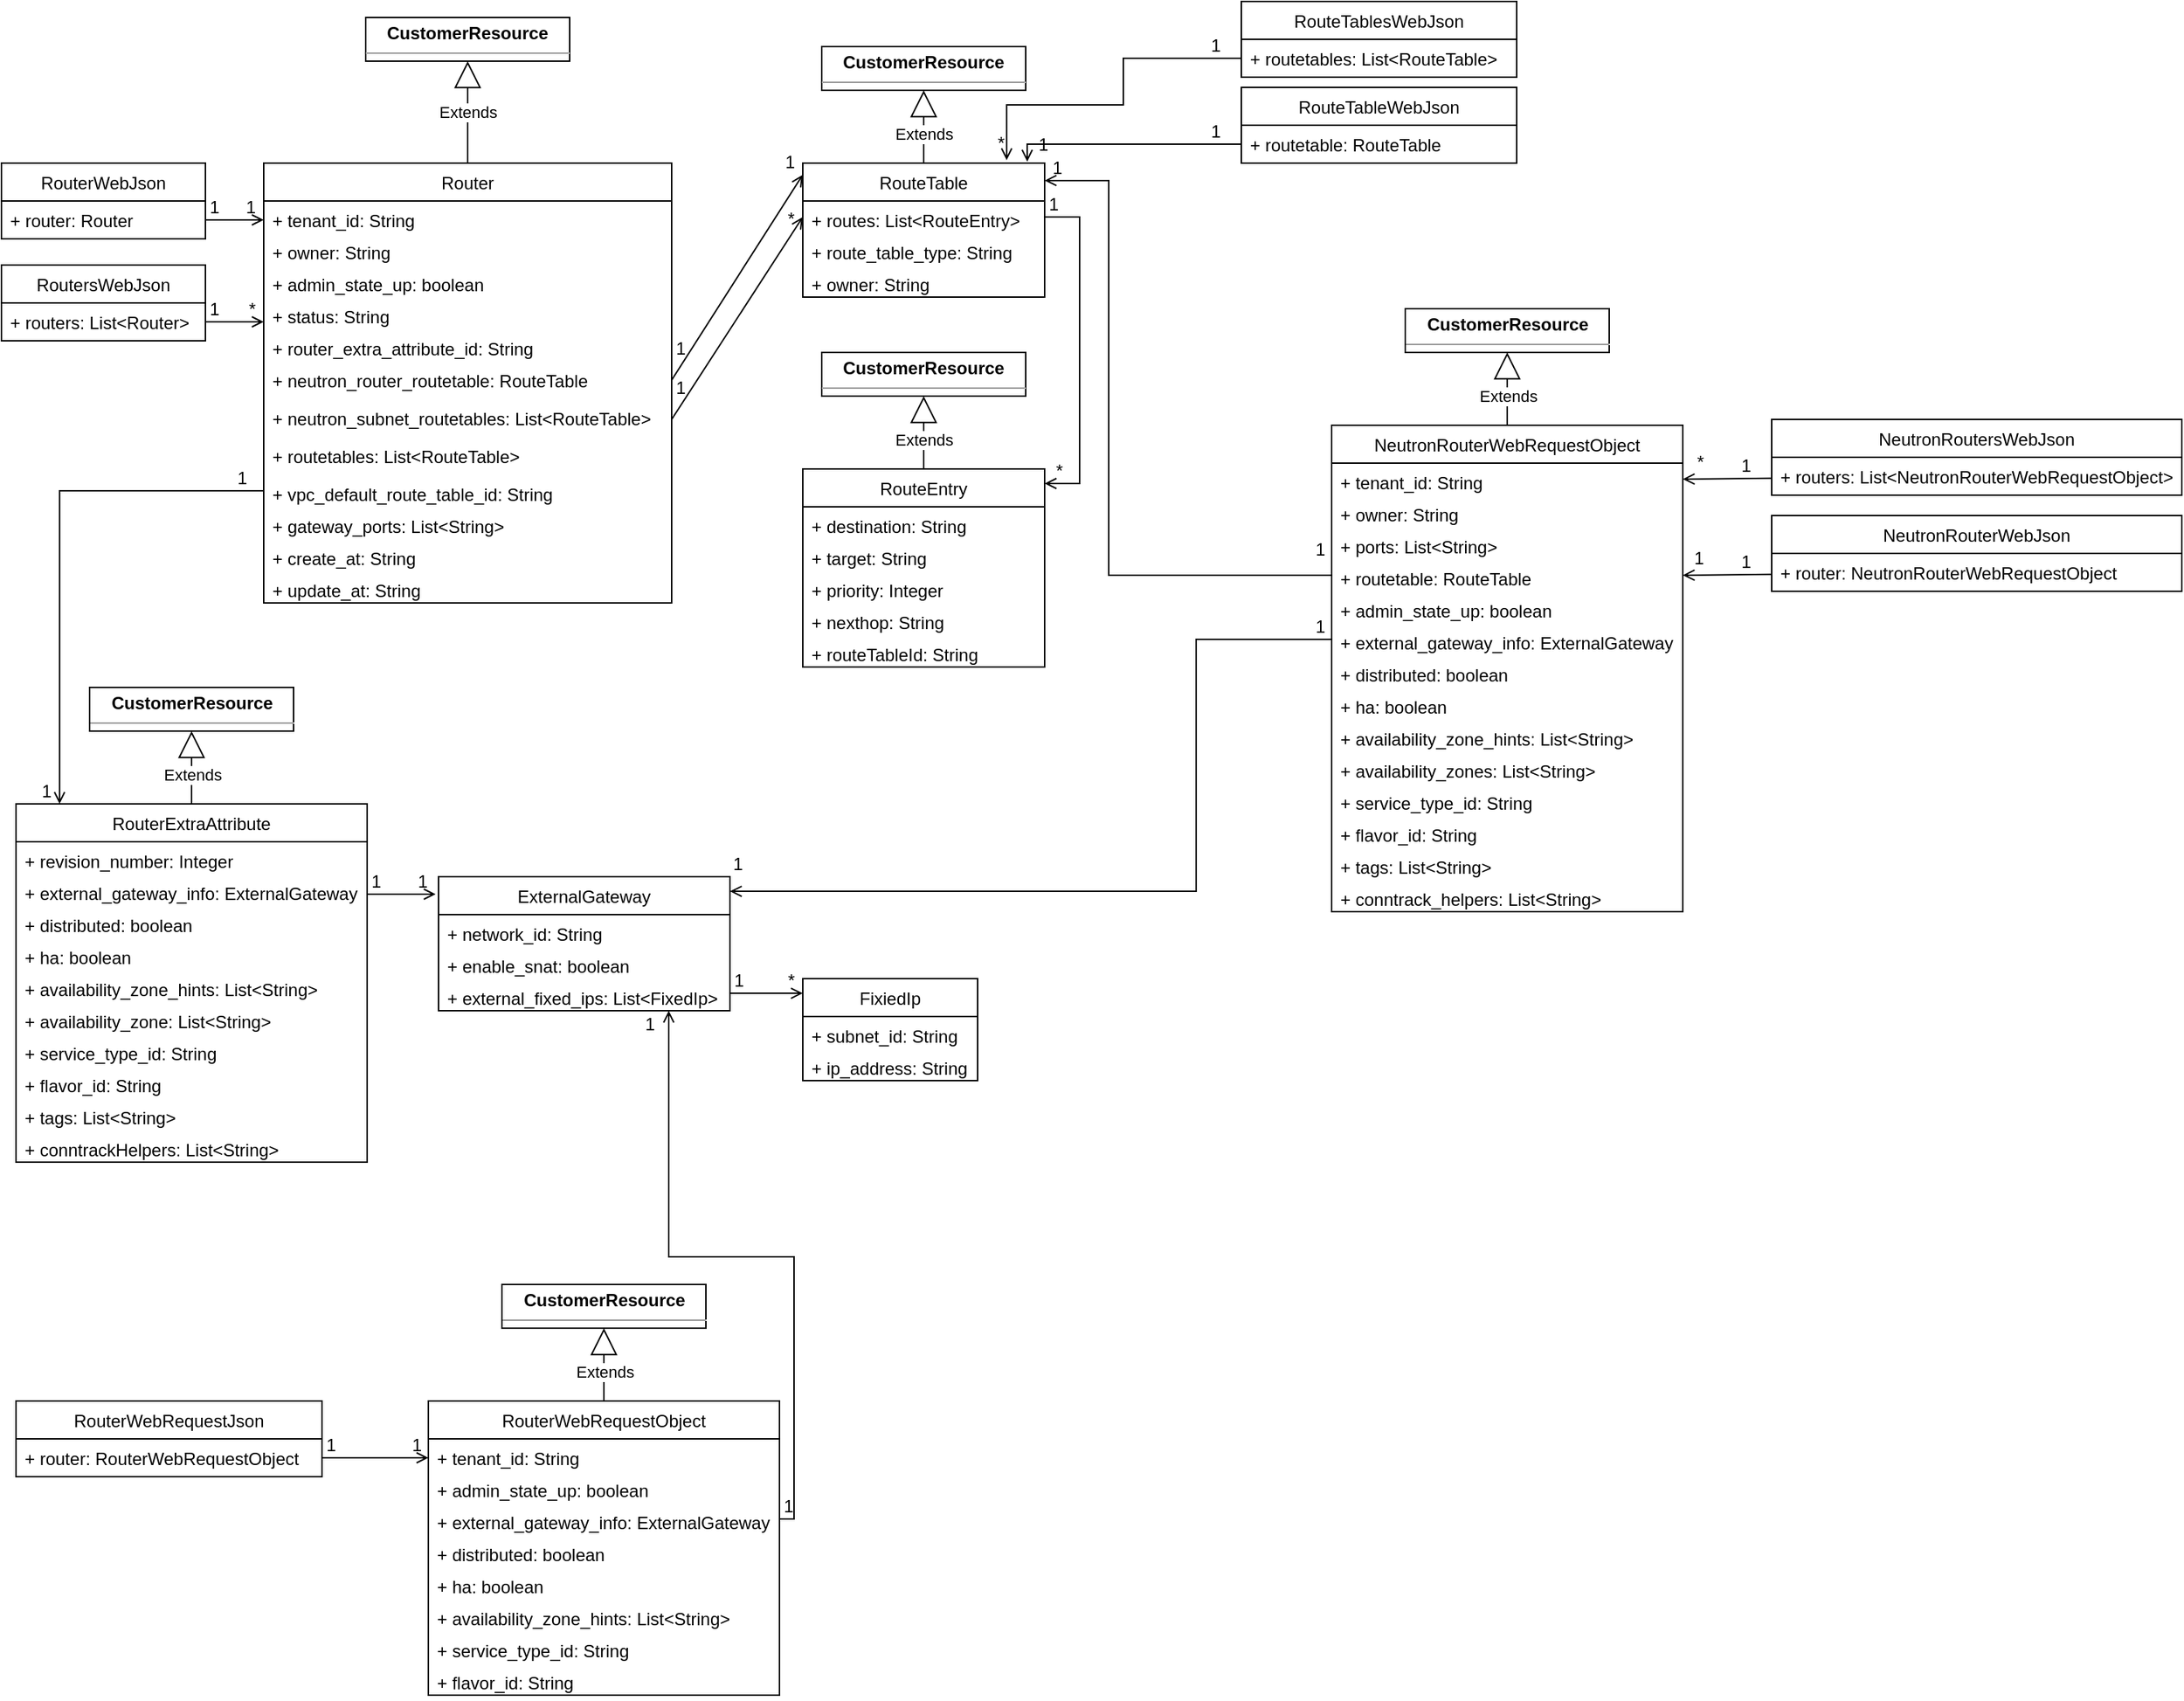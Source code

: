 <mxfile version="13.10.6" type="github">
  <diagram id="DPUrBqZssIUUh1KCcO0Q" name="Page-1">
    <mxGraphModel dx="739" dy="617" grid="1" gridSize="10" guides="1" tooltips="1" connect="1" arrows="1" fold="1" page="1" pageScale="1" pageWidth="850" pageHeight="1100" math="0" shadow="0">
      <root>
        <mxCell id="0" />
        <mxCell id="1" parent="0" />
        <mxCell id="jv4LJTuieP90ry7Ivdzs-1" value="Router" style="swimlane;fontStyle=0;childLayout=stackLayout;horizontal=1;startSize=26;fillColor=none;horizontalStack=0;resizeParent=1;resizeParentMax=0;resizeLast=0;collapsible=1;marginBottom=0;" parent="1" vertex="1">
          <mxGeometry x="220" y="120" width="280" height="302" as="geometry">
            <mxRectangle x="290" y="120" width="80" height="26" as="alternateBounds" />
          </mxGeometry>
        </mxCell>
        <mxCell id="jv4LJTuieP90ry7Ivdzs-8" value="+ tenant_id: String&#xa;" style="text;strokeColor=none;fillColor=none;align=left;verticalAlign=top;spacingLeft=4;spacingRight=4;overflow=hidden;rotatable=0;points=[[0,0.5],[1,0.5]];portConstraint=eastwest;" parent="jv4LJTuieP90ry7Ivdzs-1" vertex="1">
          <mxGeometry y="26" width="280" height="22" as="geometry" />
        </mxCell>
        <mxCell id="jv4LJTuieP90ry7Ivdzs-5" value="+ owner: String&#xa;" style="text;strokeColor=none;fillColor=none;align=left;verticalAlign=top;spacingLeft=4;spacingRight=4;overflow=hidden;rotatable=0;points=[[0,0.5],[1,0.5]];portConstraint=eastwest;" parent="jv4LJTuieP90ry7Ivdzs-1" vertex="1">
          <mxGeometry y="48" width="280" height="22" as="geometry" />
        </mxCell>
        <mxCell id="jv4LJTuieP90ry7Ivdzs-10" value="+ admin_state_up: boolean&#xa;" style="text;strokeColor=none;fillColor=none;align=left;verticalAlign=top;spacingLeft=4;spacingRight=4;overflow=hidden;rotatable=0;points=[[0,0.5],[1,0.5]];portConstraint=eastwest;" parent="jv4LJTuieP90ry7Ivdzs-1" vertex="1">
          <mxGeometry y="70" width="280" height="22" as="geometry" />
        </mxCell>
        <mxCell id="jv4LJTuieP90ry7Ivdzs-9" value="+ status: String&#xa;" style="text;strokeColor=none;fillColor=none;align=left;verticalAlign=top;spacingLeft=4;spacingRight=4;overflow=hidden;rotatable=0;points=[[0,0.5],[1,0.5]];portConstraint=eastwest;" parent="jv4LJTuieP90ry7Ivdzs-1" vertex="1">
          <mxGeometry y="92" width="280" height="22" as="geometry" />
        </mxCell>
        <mxCell id="jv4LJTuieP90ry7Ivdzs-6" value="+ router_extra_attribute_id: String&#xa;" style="text;strokeColor=none;fillColor=none;align=left;verticalAlign=top;spacingLeft=4;spacingRight=4;overflow=hidden;rotatable=0;points=[[0,0.5],[1,0.5]];portConstraint=eastwest;" parent="jv4LJTuieP90ry7Ivdzs-1" vertex="1">
          <mxGeometry y="114" width="280" height="22" as="geometry" />
        </mxCell>
        <mxCell id="jv4LJTuieP90ry7Ivdzs-2" value="+ neutron_router_routetable: RouteTable" style="text;strokeColor=none;fillColor=none;align=left;verticalAlign=top;spacingLeft=4;spacingRight=4;overflow=hidden;rotatable=0;points=[[0,0.5],[1,0.5]];portConstraint=eastwest;" parent="jv4LJTuieP90ry7Ivdzs-1" vertex="1">
          <mxGeometry y="136" width="280" height="26" as="geometry" />
        </mxCell>
        <mxCell id="jv4LJTuieP90ry7Ivdzs-3" value="+ neutron_subnet_routetables: List&lt;RouteTable&gt;" style="text;strokeColor=none;fillColor=none;align=left;verticalAlign=top;spacingLeft=4;spacingRight=4;overflow=hidden;rotatable=0;points=[[0,0.5],[1,0.5]];portConstraint=eastwest;" parent="jv4LJTuieP90ry7Ivdzs-1" vertex="1">
          <mxGeometry y="162" width="280" height="26" as="geometry" />
        </mxCell>
        <mxCell id="Ilx6_ivtB0a4suYtrnis-4" value="+ routetables: List&lt;RouteTable&gt;" style="text;strokeColor=none;fillColor=none;align=left;verticalAlign=top;spacingLeft=4;spacingRight=4;overflow=hidden;rotatable=0;points=[[0,0.5],[1,0.5]];portConstraint=eastwest;" vertex="1" parent="jv4LJTuieP90ry7Ivdzs-1">
          <mxGeometry y="188" width="280" height="26" as="geometry" />
        </mxCell>
        <mxCell id="jv4LJTuieP90ry7Ivdzs-4" value="+ vpc_default_route_table_id: String&#xa;" style="text;strokeColor=none;fillColor=none;align=left;verticalAlign=top;spacingLeft=4;spacingRight=4;overflow=hidden;rotatable=0;points=[[0,0.5],[1,0.5]];portConstraint=eastwest;" parent="jv4LJTuieP90ry7Ivdzs-1" vertex="1">
          <mxGeometry y="214" width="280" height="22" as="geometry" />
        </mxCell>
        <mxCell id="jv4LJTuieP90ry7Ivdzs-7" value="+ gateway_ports: List&lt;String&gt;&#xa;" style="text;strokeColor=none;fillColor=none;align=left;verticalAlign=top;spacingLeft=4;spacingRight=4;overflow=hidden;rotatable=0;points=[[0,0.5],[1,0.5]];portConstraint=eastwest;" parent="jv4LJTuieP90ry7Ivdzs-1" vertex="1">
          <mxGeometry y="236" width="280" height="22" as="geometry" />
        </mxCell>
        <mxCell id="jv4LJTuieP90ry7Ivdzs-32" value="+ create_at: String&#xa;" style="text;strokeColor=none;fillColor=none;align=left;verticalAlign=top;spacingLeft=4;spacingRight=4;overflow=hidden;rotatable=0;points=[[0,0.5],[1,0.5]];portConstraint=eastwest;" parent="jv4LJTuieP90ry7Ivdzs-1" vertex="1">
          <mxGeometry y="258" width="280" height="22" as="geometry" />
        </mxCell>
        <mxCell id="jv4LJTuieP90ry7Ivdzs-33" value="+ update_at: String&#xa;" style="text;strokeColor=none;fillColor=none;align=left;verticalAlign=top;spacingLeft=4;spacingRight=4;overflow=hidden;rotatable=0;points=[[0,0.5],[1,0.5]];portConstraint=eastwest;" parent="jv4LJTuieP90ry7Ivdzs-1" vertex="1">
          <mxGeometry y="280" width="280" height="22" as="geometry" />
        </mxCell>
        <mxCell id="jv4LJTuieP90ry7Ivdzs-34" value="Extends" style="endArrow=block;endSize=16;endFill=0;html=1;exitX=0.5;exitY=0;exitDx=0;exitDy=0;entryX=0.5;entryY=1;entryDx=0;entryDy=0;" parent="1" source="jv4LJTuieP90ry7Ivdzs-1" target="jv4LJTuieP90ry7Ivdzs-40" edge="1">
          <mxGeometry width="160" relative="1" as="geometry">
            <mxPoint x="230" y="30" as="sourcePoint" />
            <mxPoint x="335" y="40" as="targetPoint" />
          </mxGeometry>
        </mxCell>
        <mxCell id="jv4LJTuieP90ry7Ivdzs-35" value="RouterWebJson" style="swimlane;fontStyle=0;childLayout=stackLayout;horizontal=1;startSize=26;fillColor=none;horizontalStack=0;resizeParent=1;resizeParentMax=0;resizeLast=0;collapsible=1;marginBottom=0;" parent="1" vertex="1">
          <mxGeometry x="40" y="120" width="140" height="52" as="geometry" />
        </mxCell>
        <mxCell id="jv4LJTuieP90ry7Ivdzs-36" value="+ router: Router" style="text;strokeColor=none;fillColor=none;align=left;verticalAlign=top;spacingLeft=4;spacingRight=4;overflow=hidden;rotatable=0;points=[[0,0.5],[1,0.5]];portConstraint=eastwest;" parent="jv4LJTuieP90ry7Ivdzs-35" vertex="1">
          <mxGeometry y="26" width="140" height="26" as="geometry" />
        </mxCell>
        <mxCell id="jv4LJTuieP90ry7Ivdzs-37" value="" style="endArrow=open;shadow=0;strokeWidth=1;rounded=0;endFill=1;edgeStyle=elbowEdgeStyle;elbow=vertical;" parent="1" source="jv4LJTuieP90ry7Ivdzs-36" target="jv4LJTuieP90ry7Ivdzs-1" edge="1">
          <mxGeometry x="0.5" y="41" relative="1" as="geometry">
            <mxPoint x="90" y="200" as="sourcePoint" />
            <mxPoint x="190" y="200" as="targetPoint" />
            <mxPoint x="-40" y="32" as="offset" />
            <Array as="points">
              <mxPoint x="190" y="159" />
              <mxPoint x="180" y="180" />
              <mxPoint x="200" y="159" />
              <mxPoint x="190" y="139" />
              <mxPoint x="210" y="85" />
            </Array>
          </mxGeometry>
        </mxCell>
        <mxCell id="jv4LJTuieP90ry7Ivdzs-38" value="1" style="resizable=0;align=left;verticalAlign=bottom;labelBackgroundColor=none;fontSize=12;" parent="jv4LJTuieP90ry7Ivdzs-37" connectable="0" vertex="1">
          <mxGeometry x="-1" relative="1" as="geometry">
            <mxPoint x="1" as="offset" />
          </mxGeometry>
        </mxCell>
        <mxCell id="jv4LJTuieP90ry7Ivdzs-39" value="1" style="resizable=0;align=right;verticalAlign=bottom;labelBackgroundColor=none;fontSize=12;" parent="jv4LJTuieP90ry7Ivdzs-37" connectable="0" vertex="1">
          <mxGeometry x="1" relative="1" as="geometry">
            <mxPoint x="-4" as="offset" />
          </mxGeometry>
        </mxCell>
        <mxCell id="jv4LJTuieP90ry7Ivdzs-40" value="&lt;p style=&quot;margin: 0px ; margin-top: 4px ; text-align: center&quot;&gt;&lt;b&gt;CustomerResource&lt;/b&gt;&lt;/p&gt;&lt;hr size=&quot;1&quot;&gt;&lt;div style=&quot;height: 2px&quot;&gt;&lt;/div&gt;" style="verticalAlign=top;align=left;overflow=fill;fontSize=12;fontFamily=Helvetica;html=1;" parent="1" vertex="1">
          <mxGeometry x="290" y="20" width="140" height="30" as="geometry" />
        </mxCell>
        <mxCell id="jv4LJTuieP90ry7Ivdzs-41" value="RoutersWebJson" style="swimlane;fontStyle=0;childLayout=stackLayout;horizontal=1;startSize=26;fillColor=none;horizontalStack=0;resizeParent=1;resizeParentMax=0;resizeLast=0;collapsible=1;marginBottom=0;" parent="1" vertex="1">
          <mxGeometry x="40" y="190" width="140" height="52" as="geometry" />
        </mxCell>
        <mxCell id="jv4LJTuieP90ry7Ivdzs-42" value="+ routers: List&lt;Router&gt;" style="text;strokeColor=none;fillColor=none;align=left;verticalAlign=top;spacingLeft=4;spacingRight=4;overflow=hidden;rotatable=0;points=[[0,0.5],[1,0.5]];portConstraint=eastwest;" parent="jv4LJTuieP90ry7Ivdzs-41" vertex="1">
          <mxGeometry y="26" width="140" height="26" as="geometry" />
        </mxCell>
        <mxCell id="jv4LJTuieP90ry7Ivdzs-43" value="" style="endArrow=open;shadow=0;strokeWidth=1;rounded=0;endFill=1;edgeStyle=elbowEdgeStyle;elbow=vertical;" parent="1" source="jv4LJTuieP90ry7Ivdzs-42" edge="1" target="jv4LJTuieP90ry7Ivdzs-9">
          <mxGeometry x="0.5" y="41" relative="1" as="geometry">
            <mxPoint x="190" y="139" as="sourcePoint" />
            <mxPoint x="220" y="229" as="targetPoint" />
            <mxPoint x="-40" y="32" as="offset" />
            <Array as="points">
              <mxPoint x="210" y="229" />
              <mxPoint x="190" y="160" />
              <mxPoint x="210" y="139" />
              <mxPoint x="200" y="119" />
              <mxPoint x="220" y="65" />
            </Array>
          </mxGeometry>
        </mxCell>
        <mxCell id="jv4LJTuieP90ry7Ivdzs-44" value="1" style="resizable=0;align=left;verticalAlign=bottom;labelBackgroundColor=none;fontSize=12;" parent="jv4LJTuieP90ry7Ivdzs-43" connectable="0" vertex="1">
          <mxGeometry x="-1" relative="1" as="geometry">
            <mxPoint x="1" as="offset" />
          </mxGeometry>
        </mxCell>
        <mxCell id="jv4LJTuieP90ry7Ivdzs-45" value="*" style="resizable=0;align=right;verticalAlign=bottom;labelBackgroundColor=none;fontSize=12;" parent="jv4LJTuieP90ry7Ivdzs-43" connectable="0" vertex="1">
          <mxGeometry x="1" relative="1" as="geometry">
            <mxPoint x="-4" as="offset" />
          </mxGeometry>
        </mxCell>
        <mxCell id="jv4LJTuieP90ry7Ivdzs-48" value="RouteTable" style="swimlane;fontStyle=0;childLayout=stackLayout;horizontal=1;startSize=26;fillColor=none;horizontalStack=0;resizeParent=1;resizeParentMax=0;resizeLast=0;collapsible=1;marginBottom=0;" parent="1" vertex="1">
          <mxGeometry x="590" y="120" width="166" height="92" as="geometry">
            <mxRectangle x="290" y="120" width="80" height="26" as="alternateBounds" />
          </mxGeometry>
        </mxCell>
        <mxCell id="jv4LJTuieP90ry7Ivdzs-64" value="+ routes: List&lt;RouteEntry&gt;&#xa;" style="text;strokeColor=none;fillColor=none;align=left;verticalAlign=top;spacingLeft=4;spacingRight=4;overflow=hidden;rotatable=0;points=[[0,0.5],[1,0.5]];portConstraint=eastwest;" parent="jv4LJTuieP90ry7Ivdzs-48" vertex="1">
          <mxGeometry y="26" width="166" height="22" as="geometry" />
        </mxCell>
        <mxCell id="jv4LJTuieP90ry7Ivdzs-49" value="+ route_table_type: String&#xa;" style="text;strokeColor=none;fillColor=none;align=left;verticalAlign=top;spacingLeft=4;spacingRight=4;overflow=hidden;rotatable=0;points=[[0,0.5],[1,0.5]];portConstraint=eastwest;" parent="jv4LJTuieP90ry7Ivdzs-48" vertex="1">
          <mxGeometry y="48" width="166" height="22" as="geometry" />
        </mxCell>
        <mxCell id="jv4LJTuieP90ry7Ivdzs-50" value="+ owner: String&#xa;" style="text;strokeColor=none;fillColor=none;align=left;verticalAlign=top;spacingLeft=4;spacingRight=4;overflow=hidden;rotatable=0;points=[[0,0.5],[1,0.5]];portConstraint=eastwest;" parent="jv4LJTuieP90ry7Ivdzs-48" vertex="1">
          <mxGeometry y="70" width="166" height="22" as="geometry" />
        </mxCell>
        <mxCell id="jv4LJTuieP90ry7Ivdzs-60" value="Extends" style="endArrow=block;endSize=16;endFill=0;html=1;exitX=0.5;exitY=0;exitDx=0;exitDy=0;entryX=0.5;entryY=1;entryDx=0;entryDy=0;" parent="1" source="jv4LJTuieP90ry7Ivdzs-48" target="jv4LJTuieP90ry7Ivdzs-62" edge="1">
          <mxGeometry x="-0.2" width="160" relative="1" as="geometry">
            <mxPoint x="543" y="50" as="sourcePoint" />
            <mxPoint x="648" y="60" as="targetPoint" />
            <mxPoint as="offset" />
          </mxGeometry>
        </mxCell>
        <mxCell id="jv4LJTuieP90ry7Ivdzs-62" value="&lt;p style=&quot;margin: 0px ; margin-top: 4px ; text-align: center&quot;&gt;&lt;b&gt;CustomerResource&lt;/b&gt;&lt;/p&gt;&lt;hr size=&quot;1&quot;&gt;&lt;div style=&quot;height: 2px&quot;&gt;&lt;/div&gt;" style="verticalAlign=top;align=left;overflow=fill;fontSize=12;fontFamily=Helvetica;html=1;" parent="1" vertex="1">
          <mxGeometry x="603" y="40" width="140" height="30" as="geometry" />
        </mxCell>
        <mxCell id="jv4LJTuieP90ry7Ivdzs-65" value="RouteEntry" style="swimlane;fontStyle=0;childLayout=stackLayout;horizontal=1;startSize=26;fillColor=none;horizontalStack=0;resizeParent=1;resizeParentMax=0;resizeLast=0;collapsible=1;marginBottom=0;" parent="1" vertex="1">
          <mxGeometry x="590" y="330" width="166" height="136" as="geometry">
            <mxRectangle x="290" y="120" width="80" height="26" as="alternateBounds" />
          </mxGeometry>
        </mxCell>
        <mxCell id="jv4LJTuieP90ry7Ivdzs-66" value="+ destination: String&#xa;" style="text;strokeColor=none;fillColor=none;align=left;verticalAlign=top;spacingLeft=4;spacingRight=4;overflow=hidden;rotatable=0;points=[[0,0.5],[1,0.5]];portConstraint=eastwest;" parent="jv4LJTuieP90ry7Ivdzs-65" vertex="1">
          <mxGeometry y="26" width="166" height="22" as="geometry" />
        </mxCell>
        <mxCell id="jv4LJTuieP90ry7Ivdzs-67" value="+ target: String&#xa;" style="text;strokeColor=none;fillColor=none;align=left;verticalAlign=top;spacingLeft=4;spacingRight=4;overflow=hidden;rotatable=0;points=[[0,0.5],[1,0.5]];portConstraint=eastwest;" parent="jv4LJTuieP90ry7Ivdzs-65" vertex="1">
          <mxGeometry y="48" width="166" height="22" as="geometry" />
        </mxCell>
        <mxCell id="jv4LJTuieP90ry7Ivdzs-68" value="+ priority: Integer&#xa;" style="text;strokeColor=none;fillColor=none;align=left;verticalAlign=top;spacingLeft=4;spacingRight=4;overflow=hidden;rotatable=0;points=[[0,0.5],[1,0.5]];portConstraint=eastwest;" parent="jv4LJTuieP90ry7Ivdzs-65" vertex="1">
          <mxGeometry y="70" width="166" height="22" as="geometry" />
        </mxCell>
        <mxCell id="jv4LJTuieP90ry7Ivdzs-72" value="+ nexthop: String&#xa;" style="text;strokeColor=none;fillColor=none;align=left;verticalAlign=top;spacingLeft=4;spacingRight=4;overflow=hidden;rotatable=0;points=[[0,0.5],[1,0.5]];portConstraint=eastwest;" parent="jv4LJTuieP90ry7Ivdzs-65" vertex="1">
          <mxGeometry y="92" width="166" height="22" as="geometry" />
        </mxCell>
        <mxCell id="jv4LJTuieP90ry7Ivdzs-71" value="+ routeTableId: String&#xa;" style="text;strokeColor=none;fillColor=none;align=left;verticalAlign=top;spacingLeft=4;spacingRight=4;overflow=hidden;rotatable=0;points=[[0,0.5],[1,0.5]];portConstraint=eastwest;" parent="jv4LJTuieP90ry7Ivdzs-65" vertex="1">
          <mxGeometry y="114" width="166" height="22" as="geometry" />
        </mxCell>
        <mxCell id="jv4LJTuieP90ry7Ivdzs-69" value="Extends" style="endArrow=block;endSize=16;endFill=0;html=1;exitX=0.5;exitY=0;exitDx=0;exitDy=0;entryX=0.5;entryY=1;entryDx=0;entryDy=0;" parent="1" source="jv4LJTuieP90ry7Ivdzs-65" target="jv4LJTuieP90ry7Ivdzs-70" edge="1">
          <mxGeometry x="-0.2" width="160" relative="1" as="geometry">
            <mxPoint x="543" y="260" as="sourcePoint" />
            <mxPoint x="648" y="270" as="targetPoint" />
            <mxPoint as="offset" />
          </mxGeometry>
        </mxCell>
        <mxCell id="jv4LJTuieP90ry7Ivdzs-70" value="&lt;p style=&quot;margin: 0px ; margin-top: 4px ; text-align: center&quot;&gt;&lt;b&gt;CustomerResource&lt;/b&gt;&lt;/p&gt;&lt;hr size=&quot;1&quot;&gt;&lt;div style=&quot;height: 2px&quot;&gt;&lt;/div&gt;" style="verticalAlign=top;align=left;overflow=fill;fontSize=12;fontFamily=Helvetica;html=1;" parent="1" vertex="1">
          <mxGeometry x="603" y="250" width="140" height="30" as="geometry" />
        </mxCell>
        <mxCell id="jv4LJTuieP90ry7Ivdzs-73" value="RouterExtraAttribute" style="swimlane;fontStyle=0;childLayout=stackLayout;horizontal=1;startSize=26;fillColor=none;horizontalStack=0;resizeParent=1;resizeParentMax=0;resizeLast=0;collapsible=1;marginBottom=0;" parent="1" vertex="1">
          <mxGeometry x="50" y="560" width="241" height="246" as="geometry">
            <mxRectangle x="290" y="120" width="80" height="26" as="alternateBounds" />
          </mxGeometry>
        </mxCell>
        <mxCell id="jv4LJTuieP90ry7Ivdzs-74" value="+ revision_number: Integer&#xa;" style="text;strokeColor=none;fillColor=none;align=left;verticalAlign=top;spacingLeft=4;spacingRight=4;overflow=hidden;rotatable=0;points=[[0,0.5],[1,0.5]];portConstraint=eastwest;" parent="jv4LJTuieP90ry7Ivdzs-73" vertex="1">
          <mxGeometry y="26" width="241" height="22" as="geometry" />
        </mxCell>
        <mxCell id="jv4LJTuieP90ry7Ivdzs-75" value="+ external_gateway_info: ExternalGateway&#xa;" style="text;strokeColor=none;fillColor=none;align=left;verticalAlign=top;spacingLeft=4;spacingRight=4;overflow=hidden;rotatable=0;points=[[0,0.5],[1,0.5]];portConstraint=eastwest;" parent="jv4LJTuieP90ry7Ivdzs-73" vertex="1">
          <mxGeometry y="48" width="241" height="22" as="geometry" />
        </mxCell>
        <mxCell id="jv4LJTuieP90ry7Ivdzs-76" value="+ distributed: boolean&#xa;" style="text;strokeColor=none;fillColor=none;align=left;verticalAlign=top;spacingLeft=4;spacingRight=4;overflow=hidden;rotatable=0;points=[[0,0.5],[1,0.5]];portConstraint=eastwest;" parent="jv4LJTuieP90ry7Ivdzs-73" vertex="1">
          <mxGeometry y="70" width="241" height="22" as="geometry" />
        </mxCell>
        <mxCell id="jv4LJTuieP90ry7Ivdzs-77" value="+ ha: boolean&#xa;" style="text;strokeColor=none;fillColor=none;align=left;verticalAlign=top;spacingLeft=4;spacingRight=4;overflow=hidden;rotatable=0;points=[[0,0.5],[1,0.5]];portConstraint=eastwest;" parent="jv4LJTuieP90ry7Ivdzs-73" vertex="1">
          <mxGeometry y="92" width="241" height="22" as="geometry" />
        </mxCell>
        <mxCell id="jv4LJTuieP90ry7Ivdzs-78" value="+ availability_zone_hints: List&lt;String&gt;&#xa;" style="text;strokeColor=none;fillColor=none;align=left;verticalAlign=top;spacingLeft=4;spacingRight=4;overflow=hidden;rotatable=0;points=[[0,0.5],[1,0.5]];portConstraint=eastwest;" parent="jv4LJTuieP90ry7Ivdzs-73" vertex="1">
          <mxGeometry y="114" width="241" height="22" as="geometry" />
        </mxCell>
        <mxCell id="jv4LJTuieP90ry7Ivdzs-81" value="+ availability_zone: List&lt;String&gt;&#xa;" style="text;strokeColor=none;fillColor=none;align=left;verticalAlign=top;spacingLeft=4;spacingRight=4;overflow=hidden;rotatable=0;points=[[0,0.5],[1,0.5]];portConstraint=eastwest;" parent="jv4LJTuieP90ry7Ivdzs-73" vertex="1">
          <mxGeometry y="136" width="241" height="22" as="geometry" />
        </mxCell>
        <mxCell id="jv4LJTuieP90ry7Ivdzs-82" value="+ service_type_id: String&#xa;" style="text;strokeColor=none;fillColor=none;align=left;verticalAlign=top;spacingLeft=4;spacingRight=4;overflow=hidden;rotatable=0;points=[[0,0.5],[1,0.5]];portConstraint=eastwest;" parent="jv4LJTuieP90ry7Ivdzs-73" vertex="1">
          <mxGeometry y="158" width="241" height="22" as="geometry" />
        </mxCell>
        <mxCell id="jv4LJTuieP90ry7Ivdzs-83" value="+ flavor_id: String&#xa;" style="text;strokeColor=none;fillColor=none;align=left;verticalAlign=top;spacingLeft=4;spacingRight=4;overflow=hidden;rotatable=0;points=[[0,0.5],[1,0.5]];portConstraint=eastwest;" parent="jv4LJTuieP90ry7Ivdzs-73" vertex="1">
          <mxGeometry y="180" width="241" height="22" as="geometry" />
        </mxCell>
        <mxCell id="jv4LJTuieP90ry7Ivdzs-84" value="+ tags: List&lt;String&gt;&#xa;" style="text;strokeColor=none;fillColor=none;align=left;verticalAlign=top;spacingLeft=4;spacingRight=4;overflow=hidden;rotatable=0;points=[[0,0.5],[1,0.5]];portConstraint=eastwest;" parent="jv4LJTuieP90ry7Ivdzs-73" vertex="1">
          <mxGeometry y="202" width="241" height="22" as="geometry" />
        </mxCell>
        <mxCell id="jv4LJTuieP90ry7Ivdzs-85" value="+ conntrackHelpers: List&lt;String&gt;&#xa;" style="text;strokeColor=none;fillColor=none;align=left;verticalAlign=top;spacingLeft=4;spacingRight=4;overflow=hidden;rotatable=0;points=[[0,0.5],[1,0.5]];portConstraint=eastwest;" parent="jv4LJTuieP90ry7Ivdzs-73" vertex="1">
          <mxGeometry y="224" width="241" height="22" as="geometry" />
        </mxCell>
        <mxCell id="jv4LJTuieP90ry7Ivdzs-79" value="Extends" style="endArrow=block;endSize=16;endFill=0;html=1;exitX=0.5;exitY=0;exitDx=0;exitDy=0;entryX=0.5;entryY=1;entryDx=0;entryDy=0;" parent="1" source="jv4LJTuieP90ry7Ivdzs-73" target="jv4LJTuieP90ry7Ivdzs-80" edge="1">
          <mxGeometry x="-0.2" width="160" relative="1" as="geometry">
            <mxPoint x="40.5" y="490" as="sourcePoint" />
            <mxPoint x="145.5" y="500" as="targetPoint" />
            <mxPoint as="offset" />
          </mxGeometry>
        </mxCell>
        <mxCell id="jv4LJTuieP90ry7Ivdzs-80" value="&lt;p style=&quot;margin: 0px ; margin-top: 4px ; text-align: center&quot;&gt;&lt;b&gt;CustomerResource&lt;/b&gt;&lt;/p&gt;&lt;hr size=&quot;1&quot;&gt;&lt;div style=&quot;height: 2px&quot;&gt;&lt;/div&gt;" style="verticalAlign=top;align=left;overflow=fill;fontSize=12;fontFamily=Helvetica;html=1;" parent="1" vertex="1">
          <mxGeometry x="100.5" y="480" width="140" height="30" as="geometry" />
        </mxCell>
        <mxCell id="jv4LJTuieP90ry7Ivdzs-86" value="ExternalGateway" style="swimlane;fontStyle=0;childLayout=stackLayout;horizontal=1;startSize=26;fillColor=none;horizontalStack=0;resizeParent=1;resizeParentMax=0;resizeLast=0;collapsible=1;marginBottom=0;" parent="1" vertex="1">
          <mxGeometry x="340" y="610" width="200" height="92" as="geometry">
            <mxRectangle x="290" y="120" width="80" height="26" as="alternateBounds" />
          </mxGeometry>
        </mxCell>
        <mxCell id="jv4LJTuieP90ry7Ivdzs-87" value="+ network_id: String&#xa;" style="text;strokeColor=none;fillColor=none;align=left;verticalAlign=top;spacingLeft=4;spacingRight=4;overflow=hidden;rotatable=0;points=[[0,0.5],[1,0.5]];portConstraint=eastwest;" parent="jv4LJTuieP90ry7Ivdzs-86" vertex="1">
          <mxGeometry y="26" width="200" height="22" as="geometry" />
        </mxCell>
        <mxCell id="jv4LJTuieP90ry7Ivdzs-88" value="+ enable_snat: boolean&#xa;" style="text;strokeColor=none;fillColor=none;align=left;verticalAlign=top;spacingLeft=4;spacingRight=4;overflow=hidden;rotatable=0;points=[[0,0.5],[1,0.5]];portConstraint=eastwest;" parent="jv4LJTuieP90ry7Ivdzs-86" vertex="1">
          <mxGeometry y="48" width="200" height="22" as="geometry" />
        </mxCell>
        <mxCell id="jv4LJTuieP90ry7Ivdzs-89" value="+ external_fixed_ips: List&lt;FixedIp&gt;&#xa;" style="text;strokeColor=none;fillColor=none;align=left;verticalAlign=top;spacingLeft=4;spacingRight=4;overflow=hidden;rotatable=0;points=[[0,0.5],[1,0.5]];portConstraint=eastwest;" parent="jv4LJTuieP90ry7Ivdzs-86" vertex="1">
          <mxGeometry y="70" width="200" height="22" as="geometry" />
        </mxCell>
        <mxCell id="jv4LJTuieP90ry7Ivdzs-92" value="FixiedIp" style="swimlane;fontStyle=0;childLayout=stackLayout;horizontal=1;startSize=26;fillColor=none;horizontalStack=0;resizeParent=1;resizeParentMax=0;resizeLast=0;collapsible=1;marginBottom=0;" parent="1" vertex="1">
          <mxGeometry x="590" y="680" width="120" height="70" as="geometry">
            <mxRectangle x="290" y="120" width="80" height="26" as="alternateBounds" />
          </mxGeometry>
        </mxCell>
        <mxCell id="jv4LJTuieP90ry7Ivdzs-93" value="+ subnet_id: String&#xa;" style="text;strokeColor=none;fillColor=none;align=left;verticalAlign=top;spacingLeft=4;spacingRight=4;overflow=hidden;rotatable=0;points=[[0,0.5],[1,0.5]];portConstraint=eastwest;" parent="jv4LJTuieP90ry7Ivdzs-92" vertex="1">
          <mxGeometry y="26" width="120" height="22" as="geometry" />
        </mxCell>
        <mxCell id="jv4LJTuieP90ry7Ivdzs-94" value="+ ip_address: String&#xa;" style="text;strokeColor=none;fillColor=none;align=left;verticalAlign=top;spacingLeft=4;spacingRight=4;overflow=hidden;rotatable=0;points=[[0,0.5],[1,0.5]];portConstraint=eastwest;" parent="jv4LJTuieP90ry7Ivdzs-92" vertex="1">
          <mxGeometry y="48" width="120" height="22" as="geometry" />
        </mxCell>
        <mxCell id="jv4LJTuieP90ry7Ivdzs-96" value="RouterWebRequestObject" style="swimlane;fontStyle=0;childLayout=stackLayout;horizontal=1;startSize=26;fillColor=none;horizontalStack=0;resizeParent=1;resizeParentMax=0;resizeLast=0;collapsible=1;marginBottom=0;" parent="1" vertex="1">
          <mxGeometry x="333" y="970" width="241" height="202" as="geometry">
            <mxRectangle x="290" y="120" width="80" height="26" as="alternateBounds" />
          </mxGeometry>
        </mxCell>
        <mxCell id="jv4LJTuieP90ry7Ivdzs-97" value="+ tenant_id: String&#xa;" style="text;strokeColor=none;fillColor=none;align=left;verticalAlign=top;spacingLeft=4;spacingRight=4;overflow=hidden;rotatable=0;points=[[0,0.5],[1,0.5]];portConstraint=eastwest;" parent="jv4LJTuieP90ry7Ivdzs-96" vertex="1">
          <mxGeometry y="26" width="241" height="22" as="geometry" />
        </mxCell>
        <mxCell id="jv4LJTuieP90ry7Ivdzs-98" value="+ admin_state_up: boolean&#xa;" style="text;strokeColor=none;fillColor=none;align=left;verticalAlign=top;spacingLeft=4;spacingRight=4;overflow=hidden;rotatable=0;points=[[0,0.5],[1,0.5]];portConstraint=eastwest;" parent="jv4LJTuieP90ry7Ivdzs-96" vertex="1">
          <mxGeometry y="48" width="241" height="22" as="geometry" />
        </mxCell>
        <mxCell id="jv4LJTuieP90ry7Ivdzs-99" value="+ external_gateway_info: ExternalGateway&#xa;" style="text;strokeColor=none;fillColor=none;align=left;verticalAlign=top;spacingLeft=4;spacingRight=4;overflow=hidden;rotatable=0;points=[[0,0.5],[1,0.5]];portConstraint=eastwest;" parent="jv4LJTuieP90ry7Ivdzs-96" vertex="1">
          <mxGeometry y="70" width="241" height="22" as="geometry" />
        </mxCell>
        <mxCell id="jv4LJTuieP90ry7Ivdzs-105" value="+ distributed: boolean&#xa;" style="text;strokeColor=none;fillColor=none;align=left;verticalAlign=top;spacingLeft=4;spacingRight=4;overflow=hidden;rotatable=0;points=[[0,0.5],[1,0.5]];portConstraint=eastwest;" parent="jv4LJTuieP90ry7Ivdzs-96" vertex="1">
          <mxGeometry y="92" width="241" height="22" as="geometry" />
        </mxCell>
        <mxCell id="jv4LJTuieP90ry7Ivdzs-100" value="+ ha: boolean&#xa;" style="text;strokeColor=none;fillColor=none;align=left;verticalAlign=top;spacingLeft=4;spacingRight=4;overflow=hidden;rotatable=0;points=[[0,0.5],[1,0.5]];portConstraint=eastwest;" parent="jv4LJTuieP90ry7Ivdzs-96" vertex="1">
          <mxGeometry y="114" width="241" height="22" as="geometry" />
        </mxCell>
        <mxCell id="jv4LJTuieP90ry7Ivdzs-101" value="+ availability_zone_hints: List&lt;String&gt;&#xa;" style="text;strokeColor=none;fillColor=none;align=left;verticalAlign=top;spacingLeft=4;spacingRight=4;overflow=hidden;rotatable=0;points=[[0,0.5],[1,0.5]];portConstraint=eastwest;" parent="jv4LJTuieP90ry7Ivdzs-96" vertex="1">
          <mxGeometry y="136" width="241" height="22" as="geometry" />
        </mxCell>
        <mxCell id="jv4LJTuieP90ry7Ivdzs-103" value="+ service_type_id: String&#xa;" style="text;strokeColor=none;fillColor=none;align=left;verticalAlign=top;spacingLeft=4;spacingRight=4;overflow=hidden;rotatable=0;points=[[0,0.5],[1,0.5]];portConstraint=eastwest;" parent="jv4LJTuieP90ry7Ivdzs-96" vertex="1">
          <mxGeometry y="158" width="241" height="22" as="geometry" />
        </mxCell>
        <mxCell id="jv4LJTuieP90ry7Ivdzs-104" value="+ flavor_id: String&#xa;" style="text;strokeColor=none;fillColor=none;align=left;verticalAlign=top;spacingLeft=4;spacingRight=4;overflow=hidden;rotatable=0;points=[[0,0.5],[1,0.5]];portConstraint=eastwest;" parent="jv4LJTuieP90ry7Ivdzs-96" vertex="1">
          <mxGeometry y="180" width="241" height="22" as="geometry" />
        </mxCell>
        <mxCell id="jv4LJTuieP90ry7Ivdzs-107" value="Extends" style="endArrow=block;endSize=16;endFill=0;html=1;exitX=0.5;exitY=0;exitDx=0;exitDy=0;entryX=0.5;entryY=1;entryDx=0;entryDy=0;" parent="1" source="jv4LJTuieP90ry7Ivdzs-96" target="jv4LJTuieP90ry7Ivdzs-108" edge="1">
          <mxGeometry x="-0.2" width="160" relative="1" as="geometry">
            <mxPoint x="323.5" y="900" as="sourcePoint" />
            <mxPoint x="428.5" y="910" as="targetPoint" />
            <mxPoint as="offset" />
          </mxGeometry>
        </mxCell>
        <mxCell id="jv4LJTuieP90ry7Ivdzs-108" value="&lt;p style=&quot;margin: 0px ; margin-top: 4px ; text-align: center&quot;&gt;&lt;b&gt;CustomerResource&lt;/b&gt;&lt;/p&gt;&lt;hr size=&quot;1&quot;&gt;&lt;div style=&quot;height: 2px&quot;&gt;&lt;/div&gt;" style="verticalAlign=top;align=left;overflow=fill;fontSize=12;fontFamily=Helvetica;html=1;" parent="1" vertex="1">
          <mxGeometry x="383.5" y="890" width="140" height="30" as="geometry" />
        </mxCell>
        <mxCell id="jv4LJTuieP90ry7Ivdzs-110" value="RouterWebRequestJson" style="swimlane;fontStyle=0;childLayout=stackLayout;horizontal=1;startSize=26;fillColor=none;horizontalStack=0;resizeParent=1;resizeParentMax=0;resizeLast=0;collapsible=1;marginBottom=0;" parent="1" vertex="1">
          <mxGeometry x="50" y="970" width="210" height="52" as="geometry" />
        </mxCell>
        <mxCell id="jv4LJTuieP90ry7Ivdzs-111" value="+ router: RouterWebRequestObject" style="text;strokeColor=none;fillColor=none;align=left;verticalAlign=top;spacingLeft=4;spacingRight=4;overflow=hidden;rotatable=0;points=[[0,0.5],[1,0.5]];portConstraint=eastwest;" parent="jv4LJTuieP90ry7Ivdzs-110" vertex="1">
          <mxGeometry y="26" width="210" height="26" as="geometry" />
        </mxCell>
        <mxCell id="jv4LJTuieP90ry7Ivdzs-112" value="" style="endArrow=open;shadow=0;strokeWidth=1;rounded=0;endFill=1;edgeStyle=elbowEdgeStyle;elbow=vertical;" parent="1" source="jv4LJTuieP90ry7Ivdzs-111" target="jv4LJTuieP90ry7Ivdzs-97" edge="1">
          <mxGeometry x="0.5" y="41" relative="1" as="geometry">
            <mxPoint x="100" y="1050" as="sourcePoint" />
            <mxPoint x="250" y="1009" as="targetPoint" />
            <mxPoint x="-40" y="32" as="offset" />
            <Array as="points">
              <mxPoint x="200" y="1009" />
              <mxPoint x="190" y="1030" />
              <mxPoint x="210" y="1009" />
              <mxPoint x="200" y="989" />
              <mxPoint x="220" y="935" />
            </Array>
          </mxGeometry>
        </mxCell>
        <mxCell id="jv4LJTuieP90ry7Ivdzs-113" value="1" style="resizable=0;align=left;verticalAlign=bottom;labelBackgroundColor=none;fontSize=12;" parent="jv4LJTuieP90ry7Ivdzs-112" connectable="0" vertex="1">
          <mxGeometry x="-1" relative="1" as="geometry">
            <mxPoint x="1" as="offset" />
          </mxGeometry>
        </mxCell>
        <mxCell id="jv4LJTuieP90ry7Ivdzs-114" value="1" style="resizable=0;align=right;verticalAlign=bottom;labelBackgroundColor=none;fontSize=12;" parent="jv4LJTuieP90ry7Ivdzs-112" connectable="0" vertex="1">
          <mxGeometry x="1" relative="1" as="geometry">
            <mxPoint x="-3" as="offset" />
          </mxGeometry>
        </mxCell>
        <mxCell id="Ilx6_ivtB0a4suYtrnis-1" value="" style="endArrow=open;shadow=0;strokeWidth=1;rounded=0;endFill=1;elbow=vertical;exitX=1;exitY=0.5;exitDx=0;exitDy=0;" edge="1" parent="1" source="jv4LJTuieP90ry7Ivdzs-2">
          <mxGeometry x="0.5" y="41" relative="1" as="geometry">
            <mxPoint x="480" y="310" as="sourcePoint" />
            <mxPoint x="590" y="128" as="targetPoint" />
            <mxPoint x="-40" y="32" as="offset" />
          </mxGeometry>
        </mxCell>
        <mxCell id="Ilx6_ivtB0a4suYtrnis-2" value="1" style="resizable=0;align=left;verticalAlign=bottom;labelBackgroundColor=none;fontSize=12;" connectable="0" vertex="1" parent="Ilx6_ivtB0a4suYtrnis-1">
          <mxGeometry x="-1" relative="1" as="geometry">
            <mxPoint x="1" y="-13" as="offset" />
          </mxGeometry>
        </mxCell>
        <mxCell id="Ilx6_ivtB0a4suYtrnis-3" value="1" style="resizable=0;align=right;verticalAlign=bottom;labelBackgroundColor=none;fontSize=12;" connectable="0" vertex="1" parent="Ilx6_ivtB0a4suYtrnis-1">
          <mxGeometry x="1" relative="1" as="geometry">
            <mxPoint x="-4" as="offset" />
          </mxGeometry>
        </mxCell>
        <mxCell id="Ilx6_ivtB0a4suYtrnis-5" value="" style="endArrow=open;shadow=0;strokeWidth=1;rounded=0;endFill=1;elbow=vertical;entryX=0;entryY=0.5;entryDx=0;entryDy=0;" edge="1" parent="1" target="jv4LJTuieP90ry7Ivdzs-64">
          <mxGeometry x="0.5" y="41" relative="1" as="geometry">
            <mxPoint x="500" y="296" as="sourcePoint" />
            <mxPoint x="600" y="160" as="targetPoint" />
            <mxPoint x="-40" y="32" as="offset" />
          </mxGeometry>
        </mxCell>
        <mxCell id="Ilx6_ivtB0a4suYtrnis-6" value="1" style="resizable=0;align=left;verticalAlign=bottom;labelBackgroundColor=none;fontSize=12;" connectable="0" vertex="1" parent="Ilx6_ivtB0a4suYtrnis-5">
          <mxGeometry x="-1" relative="1" as="geometry">
            <mxPoint x="1" y="-13" as="offset" />
          </mxGeometry>
        </mxCell>
        <mxCell id="Ilx6_ivtB0a4suYtrnis-7" value="*" style="resizable=0;align=right;verticalAlign=bottom;labelBackgroundColor=none;fontSize=12;" connectable="0" vertex="1" parent="Ilx6_ivtB0a4suYtrnis-5">
          <mxGeometry x="1" relative="1" as="geometry">
            <mxPoint x="-4" y="10.01" as="offset" />
          </mxGeometry>
        </mxCell>
        <mxCell id="Ilx6_ivtB0a4suYtrnis-8" value="" style="endArrow=open;shadow=0;strokeWidth=1;rounded=0;endFill=1;edgeStyle=orthogonalEdgeStyle;elbow=vertical;exitX=1;exitY=0.5;exitDx=0;exitDy=0;" edge="1" parent="1" source="jv4LJTuieP90ry7Ivdzs-64">
          <mxGeometry x="0.5" y="41" relative="1" as="geometry">
            <mxPoint x="760" y="172" as="sourcePoint" />
            <mxPoint x="756" y="340" as="targetPoint" />
            <mxPoint x="-40" y="32" as="offset" />
            <Array as="points">
              <mxPoint x="780" y="157" />
              <mxPoint x="780" y="340" />
            </Array>
          </mxGeometry>
        </mxCell>
        <mxCell id="Ilx6_ivtB0a4suYtrnis-9" value="1" style="resizable=0;align=left;verticalAlign=bottom;labelBackgroundColor=none;fontSize=12;" connectable="0" vertex="1" parent="Ilx6_ivtB0a4suYtrnis-8">
          <mxGeometry x="-1" relative="1" as="geometry">
            <mxPoint x="1" as="offset" />
          </mxGeometry>
        </mxCell>
        <mxCell id="Ilx6_ivtB0a4suYtrnis-10" value="*" style="resizable=0;align=right;verticalAlign=bottom;labelBackgroundColor=none;fontSize=12;" connectable="0" vertex="1" parent="Ilx6_ivtB0a4suYtrnis-8">
          <mxGeometry x="1" relative="1" as="geometry">
            <mxPoint x="14" as="offset" />
          </mxGeometry>
        </mxCell>
        <mxCell id="Ilx6_ivtB0a4suYtrnis-11" value="" style="endArrow=open;shadow=0;strokeWidth=1;rounded=0;endFill=1;edgeStyle=elbowEdgeStyle;elbow=vertical;exitX=0;exitY=0.5;exitDx=0;exitDy=0;entryX=0.124;entryY=0;entryDx=0;entryDy=0;entryPerimeter=0;" edge="1" parent="1" source="jv4LJTuieP90ry7Ivdzs-4" target="jv4LJTuieP90ry7Ivdzs-73">
          <mxGeometry x="0.5" y="41" relative="1" as="geometry">
            <mxPoint x="190" y="239" as="sourcePoint" />
            <mxPoint x="70" y="550" as="targetPoint" />
            <mxPoint x="-40" y="32" as="offset" />
            <Array as="points">
              <mxPoint x="150" y="345" />
              <mxPoint x="90" y="460" />
              <mxPoint x="140" y="345" />
              <mxPoint x="200" y="170" />
              <mxPoint x="220" y="149" />
              <mxPoint x="210" y="129" />
              <mxPoint x="230" y="75" />
            </Array>
          </mxGeometry>
        </mxCell>
        <mxCell id="Ilx6_ivtB0a4suYtrnis-12" value="1" style="resizable=0;align=left;verticalAlign=bottom;labelBackgroundColor=none;fontSize=12;" connectable="0" vertex="1" parent="Ilx6_ivtB0a4suYtrnis-11">
          <mxGeometry x="-1" relative="1" as="geometry">
            <mxPoint x="-20" as="offset" />
          </mxGeometry>
        </mxCell>
        <mxCell id="Ilx6_ivtB0a4suYtrnis-13" value="1" style="resizable=0;align=right;verticalAlign=bottom;labelBackgroundColor=none;fontSize=12;" connectable="0" vertex="1" parent="Ilx6_ivtB0a4suYtrnis-11">
          <mxGeometry x="1" relative="1" as="geometry">
            <mxPoint x="-4" as="offset" />
          </mxGeometry>
        </mxCell>
        <mxCell id="Ilx6_ivtB0a4suYtrnis-14" value="" style="endArrow=open;shadow=0;strokeWidth=1;rounded=0;endFill=1;edgeStyle=elbowEdgeStyle;elbow=vertical;entryX=-0.01;entryY=0.13;entryDx=0;entryDy=0;entryPerimeter=0;" edge="1" parent="1" source="jv4LJTuieP90ry7Ivdzs-75" target="jv4LJTuieP90ry7Ivdzs-86">
          <mxGeometry x="0.5" y="41" relative="1" as="geometry">
            <mxPoint x="290" y="620" as="sourcePoint" />
            <mxPoint x="330" y="620" as="targetPoint" />
            <mxPoint x="-40" y="32" as="offset" />
            <Array as="points">
              <mxPoint x="380" y="622" />
              <mxPoint x="290" y="641" />
              <mxPoint x="310" y="620" />
              <mxPoint x="300" y="600" />
              <mxPoint x="320" y="546" />
            </Array>
          </mxGeometry>
        </mxCell>
        <mxCell id="Ilx6_ivtB0a4suYtrnis-15" value="1" style="resizable=0;align=left;verticalAlign=bottom;labelBackgroundColor=none;fontSize=12;" connectable="0" vertex="1" parent="Ilx6_ivtB0a4suYtrnis-14">
          <mxGeometry x="-1" relative="1" as="geometry">
            <mxPoint x="1" as="offset" />
          </mxGeometry>
        </mxCell>
        <mxCell id="Ilx6_ivtB0a4suYtrnis-16" value="1" style="resizable=0;align=right;verticalAlign=bottom;labelBackgroundColor=none;fontSize=12;" connectable="0" vertex="1" parent="Ilx6_ivtB0a4suYtrnis-14">
          <mxGeometry x="1" relative="1" as="geometry">
            <mxPoint x="-4" as="offset" />
          </mxGeometry>
        </mxCell>
        <mxCell id="Ilx6_ivtB0a4suYtrnis-17" value="" style="endArrow=open;shadow=0;strokeWidth=1;rounded=0;endFill=1;edgeStyle=elbowEdgeStyle;elbow=vertical;" edge="1" parent="1" source="jv4LJTuieP90ry7Ivdzs-89">
          <mxGeometry x="0.5" y="41" relative="1" as="geometry">
            <mxPoint x="540" y="690.04" as="sourcePoint" />
            <mxPoint x="590" y="690" as="targetPoint" />
            <mxPoint x="-40" y="32" as="offset" />
            <Array as="points">
              <mxPoint x="629" y="690.04" />
              <mxPoint x="539" y="709.04" />
              <mxPoint x="559" y="688.04" />
              <mxPoint x="549" y="668.04" />
              <mxPoint x="569" y="614.04" />
            </Array>
          </mxGeometry>
        </mxCell>
        <mxCell id="Ilx6_ivtB0a4suYtrnis-18" value="1" style="resizable=0;align=left;verticalAlign=bottom;labelBackgroundColor=none;fontSize=12;" connectable="0" vertex="1" parent="Ilx6_ivtB0a4suYtrnis-17">
          <mxGeometry x="-1" relative="1" as="geometry">
            <mxPoint x="1" as="offset" />
          </mxGeometry>
        </mxCell>
        <mxCell id="Ilx6_ivtB0a4suYtrnis-19" value="*" style="resizable=0;align=right;verticalAlign=bottom;labelBackgroundColor=none;fontSize=12;" connectable="0" vertex="1" parent="Ilx6_ivtB0a4suYtrnis-17">
          <mxGeometry x="1" relative="1" as="geometry">
            <mxPoint x="-4" as="offset" />
          </mxGeometry>
        </mxCell>
        <mxCell id="Ilx6_ivtB0a4suYtrnis-20" value="" style="endArrow=open;shadow=0;strokeWidth=1;rounded=0;endFill=1;edgeStyle=orthogonalEdgeStyle;elbow=vertical;entryX=0.79;entryY=1;entryDx=0;entryDy=0;entryPerimeter=0;exitX=1;exitY=0.5;exitDx=0;exitDy=0;" edge="1" parent="1" source="jv4LJTuieP90ry7Ivdzs-99" target="jv4LJTuieP90ry7Ivdzs-89">
          <mxGeometry x="0.5" y="41" relative="1" as="geometry">
            <mxPoint x="590" y="1050" as="sourcePoint" />
            <mxPoint x="621" y="1050" as="targetPoint" />
            <mxPoint x="-40" y="32" as="offset" />
          </mxGeometry>
        </mxCell>
        <mxCell id="Ilx6_ivtB0a4suYtrnis-21" value="1" style="resizable=0;align=left;verticalAlign=bottom;labelBackgroundColor=none;fontSize=12;" connectable="0" vertex="1" parent="Ilx6_ivtB0a4suYtrnis-20">
          <mxGeometry x="-1" relative="1" as="geometry">
            <mxPoint x="1" as="offset" />
          </mxGeometry>
        </mxCell>
        <mxCell id="Ilx6_ivtB0a4suYtrnis-22" value="1" style="resizable=0;align=right;verticalAlign=bottom;labelBackgroundColor=none;fontSize=12;" connectable="0" vertex="1" parent="Ilx6_ivtB0a4suYtrnis-20">
          <mxGeometry x="1" relative="1" as="geometry">
            <mxPoint x="-8" y="18" as="offset" />
          </mxGeometry>
        </mxCell>
        <mxCell id="Ilx6_ivtB0a4suYtrnis-23" value="NeutronRouterWebRequestObject" style="swimlane;fontStyle=0;childLayout=stackLayout;horizontal=1;startSize=26;fillColor=none;horizontalStack=0;resizeParent=1;resizeParentMax=0;resizeLast=0;collapsible=1;marginBottom=0;" vertex="1" parent="1">
          <mxGeometry x="953" y="300" width="241" height="334" as="geometry">
            <mxRectangle x="290" y="120" width="80" height="26" as="alternateBounds" />
          </mxGeometry>
        </mxCell>
        <mxCell id="Ilx6_ivtB0a4suYtrnis-24" value="+ tenant_id: String&#xa;" style="text;strokeColor=none;fillColor=none;align=left;verticalAlign=top;spacingLeft=4;spacingRight=4;overflow=hidden;rotatable=0;points=[[0,0.5],[1,0.5]];portConstraint=eastwest;" vertex="1" parent="Ilx6_ivtB0a4suYtrnis-23">
          <mxGeometry y="26" width="241" height="22" as="geometry" />
        </mxCell>
        <mxCell id="Ilx6_ivtB0a4suYtrnis-43" value="+ owner: String&#xa;" style="text;strokeColor=none;fillColor=none;align=left;verticalAlign=top;spacingLeft=4;spacingRight=4;overflow=hidden;rotatable=0;points=[[0,0.5],[1,0.5]];portConstraint=eastwest;fontStyle=0" vertex="1" parent="Ilx6_ivtB0a4suYtrnis-23">
          <mxGeometry y="48" width="241" height="22" as="geometry" />
        </mxCell>
        <mxCell id="Ilx6_ivtB0a4suYtrnis-44" value="+ ports: List&lt;String&gt;&#xa;" style="text;strokeColor=none;fillColor=none;align=left;verticalAlign=top;spacingLeft=4;spacingRight=4;overflow=hidden;rotatable=0;points=[[0,0.5],[1,0.5]];portConstraint=eastwest;fontStyle=0" vertex="1" parent="Ilx6_ivtB0a4suYtrnis-23">
          <mxGeometry y="70" width="241" height="22" as="geometry" />
        </mxCell>
        <mxCell id="Ilx6_ivtB0a4suYtrnis-45" value="+ routetable: RouteTable&#xa;" style="text;strokeColor=none;fillColor=none;align=left;verticalAlign=top;spacingLeft=4;spacingRight=4;overflow=hidden;rotatable=0;points=[[0,0.5],[1,0.5]];portConstraint=eastwest;fontStyle=0" vertex="1" parent="Ilx6_ivtB0a4suYtrnis-23">
          <mxGeometry y="92" width="241" height="22" as="geometry" />
        </mxCell>
        <mxCell id="Ilx6_ivtB0a4suYtrnis-25" value="+ admin_state_up: boolean&#xa;" style="text;strokeColor=none;fillColor=none;align=left;verticalAlign=top;spacingLeft=4;spacingRight=4;overflow=hidden;rotatable=0;points=[[0,0.5],[1,0.5]];portConstraint=eastwest;" vertex="1" parent="Ilx6_ivtB0a4suYtrnis-23">
          <mxGeometry y="114" width="241" height="22" as="geometry" />
        </mxCell>
        <mxCell id="Ilx6_ivtB0a4suYtrnis-26" value="+ external_gateway_info: ExternalGateway&#xa;" style="text;strokeColor=none;fillColor=none;align=left;verticalAlign=top;spacingLeft=4;spacingRight=4;overflow=hidden;rotatable=0;points=[[0,0.5],[1,0.5]];portConstraint=eastwest;" vertex="1" parent="Ilx6_ivtB0a4suYtrnis-23">
          <mxGeometry y="136" width="241" height="22" as="geometry" />
        </mxCell>
        <mxCell id="Ilx6_ivtB0a4suYtrnis-27" value="+ distributed: boolean&#xa;" style="text;strokeColor=none;fillColor=none;align=left;verticalAlign=top;spacingLeft=4;spacingRight=4;overflow=hidden;rotatable=0;points=[[0,0.5],[1,0.5]];portConstraint=eastwest;" vertex="1" parent="Ilx6_ivtB0a4suYtrnis-23">
          <mxGeometry y="158" width="241" height="22" as="geometry" />
        </mxCell>
        <mxCell id="Ilx6_ivtB0a4suYtrnis-28" value="+ ha: boolean&#xa;" style="text;strokeColor=none;fillColor=none;align=left;verticalAlign=top;spacingLeft=4;spacingRight=4;overflow=hidden;rotatable=0;points=[[0,0.5],[1,0.5]];portConstraint=eastwest;" vertex="1" parent="Ilx6_ivtB0a4suYtrnis-23">
          <mxGeometry y="180" width="241" height="22" as="geometry" />
        </mxCell>
        <mxCell id="Ilx6_ivtB0a4suYtrnis-29" value="+ availability_zone_hints: List&lt;String&gt;&#xa;" style="text;strokeColor=none;fillColor=none;align=left;verticalAlign=top;spacingLeft=4;spacingRight=4;overflow=hidden;rotatable=0;points=[[0,0.5],[1,0.5]];portConstraint=eastwest;" vertex="1" parent="Ilx6_ivtB0a4suYtrnis-23">
          <mxGeometry y="202" width="241" height="22" as="geometry" />
        </mxCell>
        <mxCell id="Ilx6_ivtB0a4suYtrnis-40" value="+ availability_zones: List&lt;String&gt;&#xa;" style="text;strokeColor=none;fillColor=none;align=left;verticalAlign=top;spacingLeft=4;spacingRight=4;overflow=hidden;rotatable=0;points=[[0,0.5],[1,0.5]];portConstraint=eastwest;" vertex="1" parent="Ilx6_ivtB0a4suYtrnis-23">
          <mxGeometry y="224" width="241" height="22" as="geometry" />
        </mxCell>
        <mxCell id="Ilx6_ivtB0a4suYtrnis-30" value="+ service_type_id: String&#xa;" style="text;strokeColor=none;fillColor=none;align=left;verticalAlign=top;spacingLeft=4;spacingRight=4;overflow=hidden;rotatable=0;points=[[0,0.5],[1,0.5]];portConstraint=eastwest;" vertex="1" parent="Ilx6_ivtB0a4suYtrnis-23">
          <mxGeometry y="246" width="241" height="22" as="geometry" />
        </mxCell>
        <mxCell id="Ilx6_ivtB0a4suYtrnis-31" value="+ flavor_id: String&#xa;" style="text;strokeColor=none;fillColor=none;align=left;verticalAlign=top;spacingLeft=4;spacingRight=4;overflow=hidden;rotatable=0;points=[[0,0.5],[1,0.5]];portConstraint=eastwest;" vertex="1" parent="Ilx6_ivtB0a4suYtrnis-23">
          <mxGeometry y="268" width="241" height="22" as="geometry" />
        </mxCell>
        <mxCell id="Ilx6_ivtB0a4suYtrnis-41" value="+ tags: List&lt;String&gt;&#xa;" style="text;strokeColor=none;fillColor=none;align=left;verticalAlign=top;spacingLeft=4;spacingRight=4;overflow=hidden;rotatable=0;points=[[0,0.5],[1,0.5]];portConstraint=eastwest;" vertex="1" parent="Ilx6_ivtB0a4suYtrnis-23">
          <mxGeometry y="290" width="241" height="22" as="geometry" />
        </mxCell>
        <mxCell id="Ilx6_ivtB0a4suYtrnis-42" value="+ conntrack_helpers: List&lt;String&gt;&#xa;" style="text;strokeColor=none;fillColor=none;align=left;verticalAlign=top;spacingLeft=4;spacingRight=4;overflow=hidden;rotatable=0;points=[[0,0.5],[1,0.5]];portConstraint=eastwest;" vertex="1" parent="Ilx6_ivtB0a4suYtrnis-23">
          <mxGeometry y="312" width="241" height="22" as="geometry" />
        </mxCell>
        <mxCell id="Ilx6_ivtB0a4suYtrnis-32" value="Extends" style="endArrow=block;endSize=16;endFill=0;html=1;exitX=0.5;exitY=0;exitDx=0;exitDy=0;entryX=0.5;entryY=1;entryDx=0;entryDy=0;" edge="1" parent="1" source="Ilx6_ivtB0a4suYtrnis-23" target="Ilx6_ivtB0a4suYtrnis-33">
          <mxGeometry x="-0.2" width="160" relative="1" as="geometry">
            <mxPoint x="943.5" y="230" as="sourcePoint" />
            <mxPoint x="1048.5" y="240" as="targetPoint" />
            <mxPoint as="offset" />
          </mxGeometry>
        </mxCell>
        <mxCell id="Ilx6_ivtB0a4suYtrnis-33" value="&lt;p style=&quot;margin: 0px ; margin-top: 4px ; text-align: center&quot;&gt;&lt;b&gt;CustomerResource&lt;/b&gt;&lt;/p&gt;&lt;hr size=&quot;1&quot;&gt;&lt;div style=&quot;height: 2px&quot;&gt;&lt;/div&gt;" style="verticalAlign=top;align=left;overflow=fill;fontSize=12;fontFamily=Helvetica;html=1;" vertex="1" parent="1">
          <mxGeometry x="1003.5" y="220" width="140" height="30" as="geometry" />
        </mxCell>
        <mxCell id="Ilx6_ivtB0a4suYtrnis-34" value="NeutronRoutersWebJson" style="swimlane;fontStyle=0;childLayout=stackLayout;horizontal=1;startSize=26;fillColor=none;horizontalStack=0;resizeParent=1;resizeParentMax=0;resizeLast=0;collapsible=1;marginBottom=0;" vertex="1" parent="1">
          <mxGeometry x="1255" y="296" width="281.5" height="52" as="geometry" />
        </mxCell>
        <mxCell id="Ilx6_ivtB0a4suYtrnis-35" value="+ routers: List&lt;NeutronRouterWebRequestObject&gt;" style="text;strokeColor=none;fillColor=none;align=left;verticalAlign=top;spacingLeft=4;spacingRight=4;overflow=hidden;rotatable=0;points=[[0,0.5],[1,0.5]];portConstraint=eastwest;" vertex="1" parent="Ilx6_ivtB0a4suYtrnis-34">
          <mxGeometry y="26" width="281.5" height="26" as="geometry" />
        </mxCell>
        <mxCell id="Ilx6_ivtB0a4suYtrnis-36" value="" style="endArrow=open;shadow=0;strokeWidth=1;rounded=0;endFill=1;elbow=vertical;entryX=1;entryY=0.5;entryDx=0;entryDy=0;" edge="1" parent="1" source="Ilx6_ivtB0a4suYtrnis-35" target="Ilx6_ivtB0a4suYtrnis-24">
          <mxGeometry x="0.5" y="41" relative="1" as="geometry">
            <mxPoint x="760" y="380" as="sourcePoint" />
            <mxPoint x="910" y="339" as="targetPoint" />
            <mxPoint x="-40" y="32" as="offset" />
          </mxGeometry>
        </mxCell>
        <mxCell id="Ilx6_ivtB0a4suYtrnis-37" value="1" style="resizable=0;align=left;verticalAlign=bottom;labelBackgroundColor=none;fontSize=12;" connectable="0" vertex="1" parent="Ilx6_ivtB0a4suYtrnis-36">
          <mxGeometry x="-1" relative="1" as="geometry">
            <mxPoint x="-22.75" as="offset" />
          </mxGeometry>
        </mxCell>
        <mxCell id="Ilx6_ivtB0a4suYtrnis-38" value="*" style="resizable=0;align=right;verticalAlign=bottom;labelBackgroundColor=none;fontSize=12;" connectable="0" vertex="1" parent="Ilx6_ivtB0a4suYtrnis-36">
          <mxGeometry x="1" relative="1" as="geometry">
            <mxPoint x="16" y="-3" as="offset" />
          </mxGeometry>
        </mxCell>
        <mxCell id="Ilx6_ivtB0a4suYtrnis-46" value="" style="endArrow=open;shadow=0;strokeWidth=1;rounded=0;endFill=1;elbow=vertical;entryX=1;entryY=0.13;entryDx=0;entryDy=0;entryPerimeter=0;exitX=0;exitY=0.5;exitDx=0;exitDy=0;edgeStyle=orthogonalEdgeStyle;" edge="1" parent="1" source="Ilx6_ivtB0a4suYtrnis-45" target="jv4LJTuieP90ry7Ivdzs-48">
          <mxGeometry x="0.5" y="41" relative="1" as="geometry">
            <mxPoint x="880" y="370.04" as="sourcePoint" />
            <mxPoint x="930" y="370" as="targetPoint" />
            <mxPoint x="-40" y="32" as="offset" />
            <Array as="points">
              <mxPoint x="800" y="403" />
              <mxPoint x="800" y="132" />
            </Array>
          </mxGeometry>
        </mxCell>
        <mxCell id="Ilx6_ivtB0a4suYtrnis-47" value="1" style="resizable=0;align=left;verticalAlign=bottom;labelBackgroundColor=none;fontSize=12;" connectable="0" vertex="1" parent="Ilx6_ivtB0a4suYtrnis-46">
          <mxGeometry x="-1" relative="1" as="geometry">
            <mxPoint x="-13" y="-9" as="offset" />
          </mxGeometry>
        </mxCell>
        <mxCell id="Ilx6_ivtB0a4suYtrnis-48" value="1" style="resizable=0;align=right;verticalAlign=bottom;labelBackgroundColor=none;fontSize=12;" connectable="0" vertex="1" parent="Ilx6_ivtB0a4suYtrnis-46">
          <mxGeometry x="1" relative="1" as="geometry">
            <mxPoint x="13.63" as="offset" />
          </mxGeometry>
        </mxCell>
        <mxCell id="Ilx6_ivtB0a4suYtrnis-49" value="" style="endArrow=open;shadow=0;strokeWidth=1;rounded=0;endFill=1;elbow=vertical;entryX=1;entryY=0.109;entryDx=0;entryDy=0;entryPerimeter=0;exitX=0;exitY=0.5;exitDx=0;exitDy=0;edgeStyle=orthogonalEdgeStyle;" edge="1" parent="1" source="Ilx6_ivtB0a4suYtrnis-26" target="jv4LJTuieP90ry7Ivdzs-86">
          <mxGeometry x="0.5" y="41" relative="1" as="geometry">
            <mxPoint x="910" y="450" as="sourcePoint" />
            <mxPoint x="870" y="466" as="targetPoint" />
            <mxPoint x="-40" y="32" as="offset" />
            <Array as="points">
              <mxPoint x="860" y="447" />
              <mxPoint x="860" y="620" />
            </Array>
          </mxGeometry>
        </mxCell>
        <mxCell id="Ilx6_ivtB0a4suYtrnis-50" value="1" style="resizable=0;align=left;verticalAlign=bottom;labelBackgroundColor=none;fontSize=12;" connectable="0" vertex="1" parent="Ilx6_ivtB0a4suYtrnis-49">
          <mxGeometry x="-1" relative="1" as="geometry">
            <mxPoint x="-13" as="offset" />
          </mxGeometry>
        </mxCell>
        <mxCell id="Ilx6_ivtB0a4suYtrnis-51" value="1" style="resizable=0;align=right;verticalAlign=bottom;labelBackgroundColor=none;fontSize=12;" connectable="0" vertex="1" parent="Ilx6_ivtB0a4suYtrnis-49">
          <mxGeometry x="1" relative="1" as="geometry">
            <mxPoint x="10.4" y="-10.26" as="offset" />
          </mxGeometry>
        </mxCell>
        <mxCell id="Ilx6_ivtB0a4suYtrnis-52" value="NeutronRouterWebJson" style="swimlane;fontStyle=0;childLayout=stackLayout;horizontal=1;startSize=26;fillColor=none;horizontalStack=0;resizeParent=1;resizeParentMax=0;resizeLast=0;collapsible=1;marginBottom=0;" vertex="1" parent="1">
          <mxGeometry x="1255" y="362" width="281.5" height="52" as="geometry" />
        </mxCell>
        <mxCell id="Ilx6_ivtB0a4suYtrnis-53" value="+ router: NeutronRouterWebRequestObject" style="text;strokeColor=none;fillColor=none;align=left;verticalAlign=top;spacingLeft=4;spacingRight=4;overflow=hidden;rotatable=0;points=[[0,0.5],[1,0.5]];portConstraint=eastwest;" vertex="1" parent="Ilx6_ivtB0a4suYtrnis-52">
          <mxGeometry y="26" width="281.5" height="26" as="geometry" />
        </mxCell>
        <mxCell id="Ilx6_ivtB0a4suYtrnis-54" value="" style="endArrow=open;shadow=0;strokeWidth=1;rounded=0;endFill=1;elbow=vertical;entryX=1;entryY=0.5;entryDx=0;entryDy=0;" edge="1" parent="1" source="Ilx6_ivtB0a4suYtrnis-53">
          <mxGeometry x="0.5" y="41" relative="1" as="geometry">
            <mxPoint x="760" y="446" as="sourcePoint" />
            <mxPoint x="1194" y="403" as="targetPoint" />
            <mxPoint x="-40" y="32" as="offset" />
          </mxGeometry>
        </mxCell>
        <mxCell id="Ilx6_ivtB0a4suYtrnis-55" value="1" style="resizable=0;align=left;verticalAlign=bottom;labelBackgroundColor=none;fontSize=12;" connectable="0" vertex="1" parent="Ilx6_ivtB0a4suYtrnis-54">
          <mxGeometry x="-1" relative="1" as="geometry">
            <mxPoint x="-22.75" as="offset" />
          </mxGeometry>
        </mxCell>
        <mxCell id="Ilx6_ivtB0a4suYtrnis-56" value="1" style="resizable=0;align=right;verticalAlign=bottom;labelBackgroundColor=none;fontSize=12;" connectable="0" vertex="1" parent="Ilx6_ivtB0a4suYtrnis-54">
          <mxGeometry x="1" relative="1" as="geometry">
            <mxPoint x="16" y="-3" as="offset" />
          </mxGeometry>
        </mxCell>
        <mxCell id="Ilx6_ivtB0a4suYtrnis-57" value="RouteTablesWebJson" style="swimlane;fontStyle=0;childLayout=stackLayout;horizontal=1;startSize=26;fillColor=none;horizontalStack=0;resizeParent=1;resizeParentMax=0;resizeLast=0;collapsible=1;marginBottom=0;" vertex="1" parent="1">
          <mxGeometry x="891" y="9" width="189" height="52" as="geometry" />
        </mxCell>
        <mxCell id="Ilx6_ivtB0a4suYtrnis-58" value="+ routetables: List&lt;RouteTable&gt;" style="text;strokeColor=none;fillColor=none;align=left;verticalAlign=top;spacingLeft=4;spacingRight=4;overflow=hidden;rotatable=0;points=[[0,0.5],[1,0.5]];portConstraint=eastwest;" vertex="1" parent="Ilx6_ivtB0a4suYtrnis-57">
          <mxGeometry y="26" width="189" height="26" as="geometry" />
        </mxCell>
        <mxCell id="Ilx6_ivtB0a4suYtrnis-59" value="" style="endArrow=open;shadow=0;strokeWidth=1;rounded=0;endFill=1;elbow=vertical;entryX=0.843;entryY=-0.022;entryDx=0;entryDy=0;entryPerimeter=0;exitX=0;exitY=0.5;exitDx=0;exitDy=0;edgeStyle=orthogonalEdgeStyle;" edge="1" parent="1" source="Ilx6_ivtB0a4suYtrnis-58" target="jv4LJTuieP90ry7Ivdzs-48">
          <mxGeometry x="0.5" y="41" relative="1" as="geometry">
            <mxPoint x="396" y="104" as="sourcePoint" />
            <mxPoint x="830" y="61" as="targetPoint" />
            <mxPoint x="-40" y="32" as="offset" />
            <Array as="points">
              <mxPoint x="810" y="48" />
              <mxPoint x="810" y="80" />
              <mxPoint x="730" y="80" />
            </Array>
          </mxGeometry>
        </mxCell>
        <mxCell id="Ilx6_ivtB0a4suYtrnis-60" value="1" style="resizable=0;align=left;verticalAlign=bottom;labelBackgroundColor=none;fontSize=12;" connectable="0" vertex="1" parent="Ilx6_ivtB0a4suYtrnis-59">
          <mxGeometry x="-1" relative="1" as="geometry">
            <mxPoint x="-22.75" as="offset" />
          </mxGeometry>
        </mxCell>
        <mxCell id="Ilx6_ivtB0a4suYtrnis-61" value="*" style="resizable=0;align=right;verticalAlign=bottom;labelBackgroundColor=none;fontSize=12;" connectable="0" vertex="1" parent="Ilx6_ivtB0a4suYtrnis-59">
          <mxGeometry x="1" relative="1" as="geometry">
            <mxPoint x="0.06" y="-3" as="offset" />
          </mxGeometry>
        </mxCell>
        <mxCell id="Ilx6_ivtB0a4suYtrnis-62" value="RouteTableWebJson" style="swimlane;fontStyle=0;childLayout=stackLayout;horizontal=1;startSize=26;fillColor=none;horizontalStack=0;resizeParent=1;resizeParentMax=0;resizeLast=0;collapsible=1;marginBottom=0;" vertex="1" parent="1">
          <mxGeometry x="891" y="68" width="189" height="52" as="geometry" />
        </mxCell>
        <mxCell id="Ilx6_ivtB0a4suYtrnis-63" value="+ routetable: RouteTable" style="text;strokeColor=none;fillColor=none;align=left;verticalAlign=top;spacingLeft=4;spacingRight=4;overflow=hidden;rotatable=0;points=[[0,0.5],[1,0.5]];portConstraint=eastwest;" vertex="1" parent="Ilx6_ivtB0a4suYtrnis-62">
          <mxGeometry y="26" width="189" height="26" as="geometry" />
        </mxCell>
        <mxCell id="Ilx6_ivtB0a4suYtrnis-64" value="" style="endArrow=open;shadow=0;strokeWidth=1;rounded=0;endFill=1;elbow=vertical;entryX=0.928;entryY=-0.011;entryDx=0;entryDy=0;entryPerimeter=0;edgeStyle=orthogonalEdgeStyle;" edge="1" parent="1" source="Ilx6_ivtB0a4suYtrnis-63" target="jv4LJTuieP90ry7Ivdzs-48">
          <mxGeometry x="0.5" y="41" relative="1" as="geometry">
            <mxPoint x="396" y="156" as="sourcePoint" />
            <mxPoint x="830" y="113" as="targetPoint" />
            <mxPoint x="-40" y="32" as="offset" />
          </mxGeometry>
        </mxCell>
        <mxCell id="Ilx6_ivtB0a4suYtrnis-65" value="1" style="resizable=0;align=left;verticalAlign=bottom;labelBackgroundColor=none;fontSize=12;" connectable="0" vertex="1" parent="Ilx6_ivtB0a4suYtrnis-64">
          <mxGeometry x="-1" relative="1" as="geometry">
            <mxPoint x="-22.75" as="offset" />
          </mxGeometry>
        </mxCell>
        <mxCell id="Ilx6_ivtB0a4suYtrnis-66" value="1" style="resizable=0;align=right;verticalAlign=bottom;labelBackgroundColor=none;fontSize=12;" connectable="0" vertex="1" parent="Ilx6_ivtB0a4suYtrnis-64">
          <mxGeometry x="1" relative="1" as="geometry">
            <mxPoint x="16" y="-3" as="offset" />
          </mxGeometry>
        </mxCell>
      </root>
    </mxGraphModel>
  </diagram>
</mxfile>
